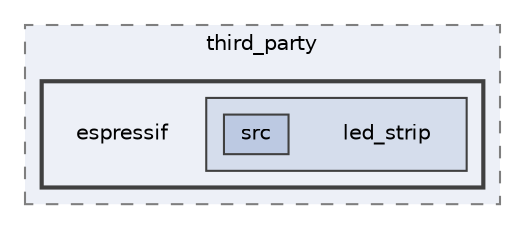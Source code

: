 digraph "FastLED/FastLED/src/third_party/espressif"
{
 // LATEX_PDF_SIZE
  bgcolor="transparent";
  edge [fontname=Helvetica,fontsize=10,labelfontname=Helvetica,labelfontsize=10];
  node [fontname=Helvetica,fontsize=10,shape=box,height=0.2,width=0.4];
  compound=true
  subgraph clusterdir_9d0fa23a7a2f98bd9032185aa80ef34a {
    graph [ bgcolor="#edf0f7", pencolor="grey50", label="third_party", fontname=Helvetica,fontsize=10 style="filled,dashed", URL="dir_9d0fa23a7a2f98bd9032185aa80ef34a.html",tooltip=""]
  subgraph clusterdir_dc36e2e124ce0bd2b94dabb03c86055d {
    graph [ bgcolor="#edf0f7", pencolor="grey25", label="", fontname=Helvetica,fontsize=10 style="filled,bold", URL="dir_dc36e2e124ce0bd2b94dabb03c86055d.html",tooltip=""]
    dir_dc36e2e124ce0bd2b94dabb03c86055d [shape=plaintext, label="espressif"];
  subgraph clusterdir_401aa90521845be4803c506c72b30271 {
    graph [ bgcolor="#d5ddec", pencolor="grey25", label="", fontname=Helvetica,fontsize=10 style="filled", URL="dir_401aa90521845be4803c506c72b30271.html",tooltip=""]
    dir_401aa90521845be4803c506c72b30271 [shape=plaintext, label="led_strip"];
  dir_670ef1823bc703ab7f7b0de4b7e437a5 [label="src", fillcolor="#bcc9e2", color="grey25", style="filled", URL="dir_670ef1823bc703ab7f7b0de4b7e437a5.html",tooltip=""];
  }
  }
  }
}
